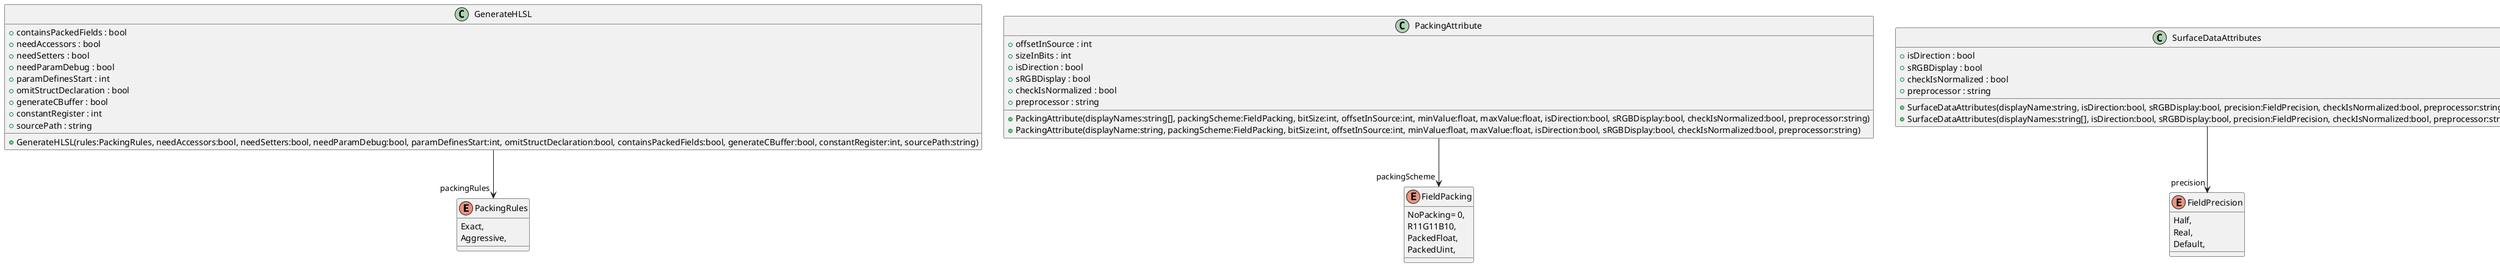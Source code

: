 @startuml
enum PackingRules {
    Exact,
    Aggressive,
}
enum FieldPacking {
    NoPacking= 0,
    R11G11B10,
    PackedFloat,
    PackedUint,
}
enum FieldPrecision {
    Half,
    Real,
    Default,
}
class GenerateHLSL {
    + containsPackedFields : bool
    + needAccessors : bool
    + needSetters : bool
    + needParamDebug : bool
    + paramDefinesStart : int
    + omitStructDeclaration : bool
    + generateCBuffer : bool
    + constantRegister : int
    + sourcePath : string
    + GenerateHLSL(rules:PackingRules, needAccessors:bool, needSetters:bool, needParamDebug:bool, paramDefinesStart:int, omitStructDeclaration:bool, containsPackedFields:bool, generateCBuffer:bool, constantRegister:int, sourcePath:string)
}
class SurfaceDataAttributes {
    + isDirection : bool
    + sRGBDisplay : bool
    + checkIsNormalized : bool
    + preprocessor : string
    + SurfaceDataAttributes(displayName:string, isDirection:bool, sRGBDisplay:bool, precision:FieldPrecision, checkIsNormalized:bool, preprocessor:string)
    + SurfaceDataAttributes(displayNames:string[], isDirection:bool, sRGBDisplay:bool, precision:FieldPrecision, checkIsNormalized:bool, preprocessor:string)
}
class HLSLArray {
    + arraySize : int
    + HLSLArray(arraySize:int, elementType:Type)
}
class PackingAttribute {
    + offsetInSource : int
    + sizeInBits : int
    + isDirection : bool
    + sRGBDisplay : bool
    + checkIsNormalized : bool
    + preprocessor : string
    + PackingAttribute(displayNames:string[], packingScheme:FieldPacking, bitSize:int, offsetInSource:int, minValue:float, maxValue:float, isDirection:bool, sRGBDisplay:bool, checkIsNormalized:bool, preprocessor:string)
    + PackingAttribute(displayName:string, packingScheme:FieldPacking, bitSize:int, offsetInSource:int, minValue:float, maxValue:float, isDirection:bool, sRGBDisplay:bool, checkIsNormalized:bool, preprocessor:string)
}
struct ShaderGenUInt4 {
}
GenerateHLSL --> "packingRules" PackingRules
SurfaceDataAttributes --> "precision" FieldPrecision
HLSLArray --> "elementType" Type
PackingAttribute --> "packingScheme" FieldPacking
@enduml

